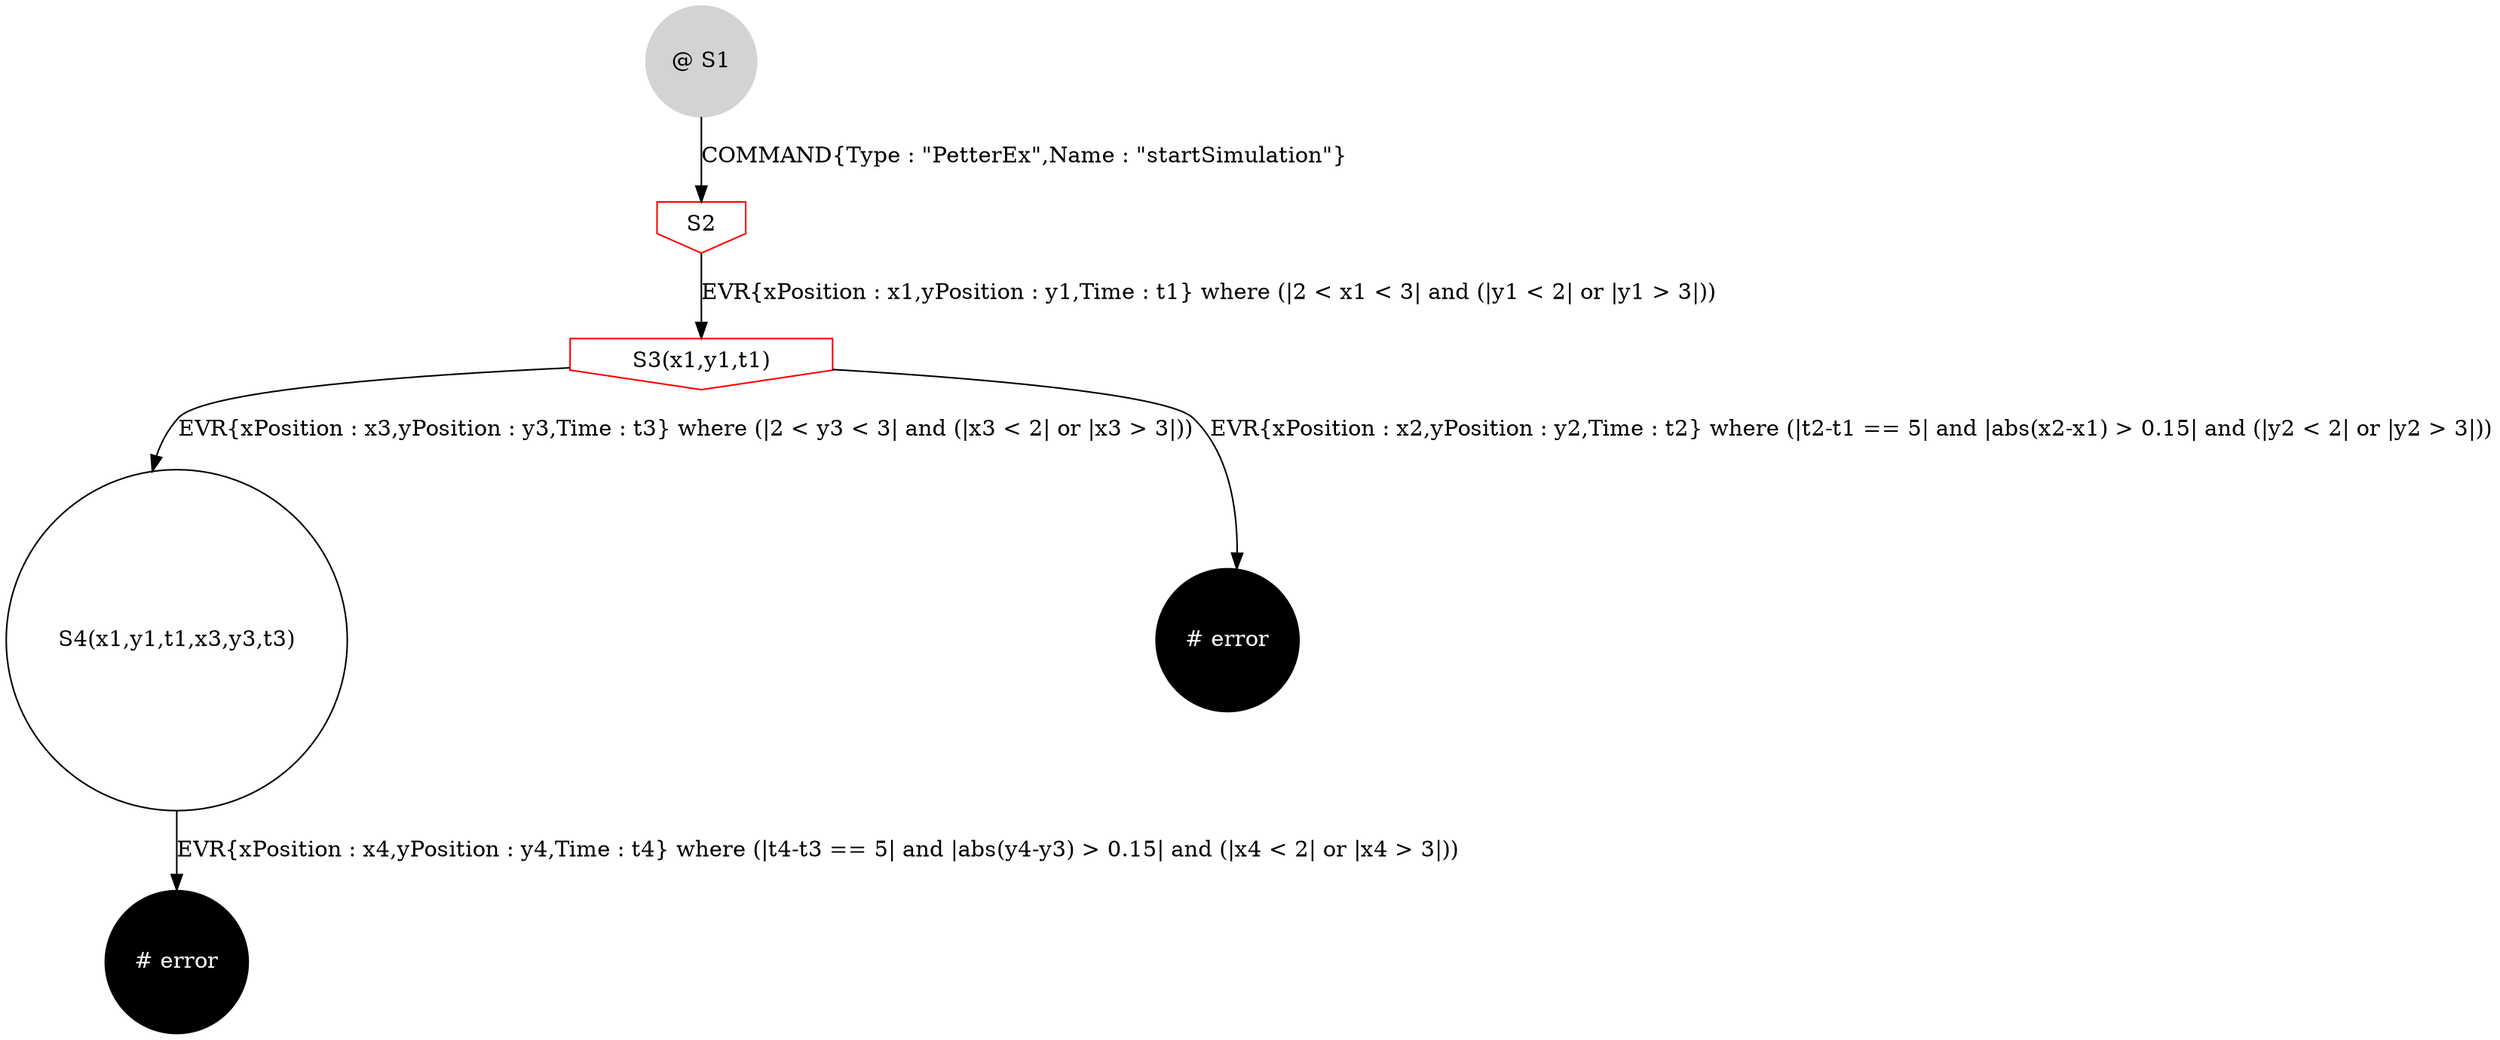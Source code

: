 digraph states {
node [shape = circle];
    node_S1[label="@ S1",style=filled,color=lightgrey];
    node_S2[label="S2",shape=invhouse,color=red];
    node_S3[label="S3(x1,y1,t1)",shape=invhouse,color=red];
    node_S4[label="S4(x1,y1,t1,x3,y3,t3)"];
    node_error_1[label="# error",style=filled,color=black,fontcolor=white];
    node_error_2[label="# error",style=filled,color=black,fontcolor=white];
    node_S1 -> node_S2[label="COMMAND{Type : \"PetterEx\",Name : \"startSimulation\"}"];
    node_S2 -> node_S3[label="EVR{xPosition : x1,yPosition : y1,Time : t1} where (|2 < x1 < 3| and (|y1 < 2| or |y1 > 3|))"];
    node_S3 -> node_error_1[label="EVR{xPosition : x2,yPosition : y2,Time : t2} where (|t2-t1 == 5| and |abs(x2-x1) > 0.15| and (|y2 < 2| or |y2 > 3|))"];
    node_S3 -> node_S4[label="EVR{xPosition : x3,yPosition : y3,Time : t3} where (|2 < y3 < 3| and (|x3 < 2| or |x3 > 3|))"];
    node_S4 -> node_error_2[label="EVR{xPosition : x4,yPosition : y4,Time : t4} where (|t4-t3 == 5| and |abs(y4-y3) > 0.15| and (|x4 < 2| or |x4 > 3|))"];
}
